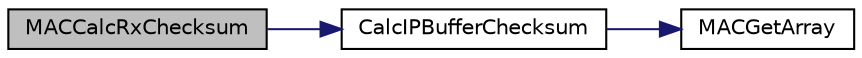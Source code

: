 digraph "MACCalcRxChecksum"
{
  edge [fontname="Helvetica",fontsize="10",labelfontname="Helvetica",labelfontsize="10"];
  node [fontname="Helvetica",fontsize="10",shape=record];
  rankdir="LR";
  Node1 [label="MACCalcRxChecksum",height=0.2,width=0.4,color="black", fillcolor="grey75", style="filled", fontcolor="black"];
  Node1 -> Node2 [color="midnightblue",fontsize="10",style="solid"];
  Node2 [label="CalcIPBufferChecksum",height=0.2,width=0.4,color="black", fillcolor="white", style="filled",URL="$_e_n_c28_j60_8c.html#af14a0a88eef0ca101814acf1157f42a3"];
  Node2 -> Node3 [color="midnightblue",fontsize="10",style="solid"];
  Node3 [label="MACGetArray",height=0.2,width=0.4,color="black", fillcolor="white", style="filled",URL="$_e_n_c28_j60_8c.html#a89d13e85195c0d00f308194305845016"];
}
